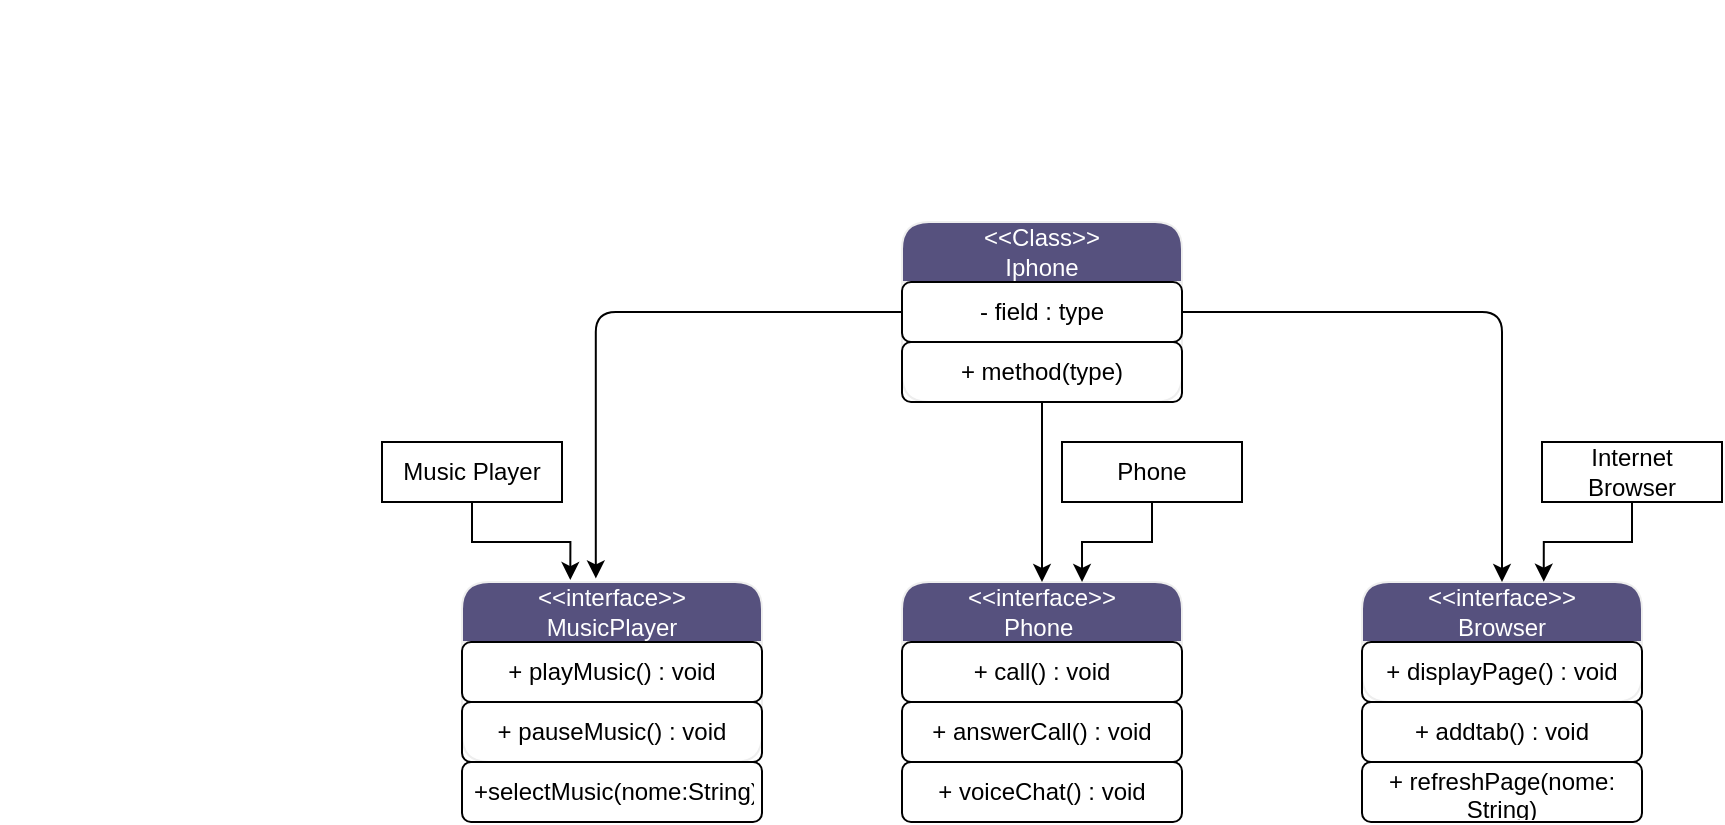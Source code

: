 <mxfile version="22.0.4" type="device">
  <diagram name="Página-1" id="pqko-8Hsg2PZRbArHsT0">
    <mxGraphModel dx="655" dy="586" grid="1" gridSize="10" guides="1" tooltips="1" connect="1" arrows="1" fold="1" page="1" pageScale="1" pageWidth="827" pageHeight="1169" math="0" shadow="0">
      <root>
        <mxCell id="0" />
        <mxCell id="1" parent="0" />
        <mxCell id="2w4r4V1R9U6VnOv1uw-h-18" value="" style="shape=tableRow;horizontal=0;startSize=0;swimlaneHead=0;swimlaneBody=0;fillColor=none;collapsible=0;dropTarget=0;points=[[0,0.5],[1,0.5]];portConstraint=eastwest;top=0;left=0;right=0;bottom=0;" parent="1" vertex="1">
          <mxGeometry x="120" y="450" width="240" height="30" as="geometry" />
        </mxCell>
        <mxCell id="2w4r4V1R9U6VnOv1uw-h-19" value="" style="shape=partialRectangle;connectable=0;fillColor=none;top=0;left=0;bottom=0;right=0;editable=1;overflow=hidden;whiteSpace=wrap;html=1;" parent="2w4r4V1R9U6VnOv1uw-h-18" vertex="1">
          <mxGeometry x="-10" width="30" height="30" as="geometry">
            <mxRectangle width="30" height="30" as="alternateBounds" />
          </mxGeometry>
        </mxCell>
        <mxCell id="atdI0x6CRYeGn_fadKyX-2" value="&amp;lt;&amp;lt;interface&amp;gt;&amp;gt;&lt;br style=&quot;border-color: var(--border-color);&quot;&gt;Browser" style="swimlane;fontStyle=0;childLayout=stackLayout;horizontal=1;startSize=30;horizontalStack=0;resizeParent=1;resizeParentMax=0;resizeLast=0;collapsible=1;marginBottom=0;whiteSpace=wrap;html=1;rounded=1;labelBackgroundColor=none;fillColor=#56517E;strokeColor=#EEEEEE;fontColor=#FFFFFF;" parent="1" vertex="1">
          <mxGeometry x="790" y="740" width="140" height="60" as="geometry" />
        </mxCell>
        <mxCell id="YPB1_QdB95gAGOATV4tu-5" value="&lt;font color=&quot;#000000&quot;&gt;+ displayPage() : void&lt;/font&gt;" style="text;strokeColor=default;fillColor=none;align=center;verticalAlign=middle;spacingLeft=4;spacingRight=4;overflow=hidden;points=[[0,0.5],[1,0.5]];portConstraint=eastwest;rotatable=0;whiteSpace=wrap;html=1;rounded=1;labelBackgroundColor=none;fontColor=#FFFFFF;" vertex="1" parent="atdI0x6CRYeGn_fadKyX-2">
          <mxGeometry y="30" width="140" height="30" as="geometry" />
        </mxCell>
        <mxCell id="atdI0x6CRYeGn_fadKyX-6" value="&amp;lt;&amp;lt;interface&amp;gt;&amp;gt;&lt;br style=&quot;border-color: var(--border-color);&quot;&gt;Phone&amp;nbsp;" style="swimlane;fontStyle=0;childLayout=stackLayout;horizontal=1;startSize=30;horizontalStack=0;resizeParent=1;resizeParentMax=0;resizeLast=0;collapsible=1;marginBottom=0;whiteSpace=wrap;html=1;rounded=1;labelBackgroundColor=none;fillColor=#56517E;strokeColor=#EEEEEE;fontColor=#FFFFFF;" parent="1" vertex="1">
          <mxGeometry x="560" y="740" width="140" height="60" as="geometry" />
        </mxCell>
        <mxCell id="atdI0x6CRYeGn_fadKyX-8" value="&lt;font color=&quot;#000000&quot;&gt;+ call() : void&lt;/font&gt;" style="text;strokeColor=default;fillColor=default;align=center;verticalAlign=middle;spacingLeft=4;spacingRight=4;overflow=hidden;points=[[0,0.5],[1,0.5]];portConstraint=eastwest;rotatable=0;whiteSpace=wrap;html=1;rounded=1;labelBackgroundColor=none;fontColor=#FFFFFF;" parent="atdI0x6CRYeGn_fadKyX-6" vertex="1">
          <mxGeometry y="30" width="140" height="30" as="geometry" />
        </mxCell>
        <mxCell id="atdI0x6CRYeGn_fadKyX-11" value="&amp;lt;&amp;lt;interface&amp;gt;&amp;gt;&lt;br style=&quot;border-color: var(--border-color);&quot;&gt;MusicPlayer" style="swimlane;fontStyle=0;childLayout=stackLayout;horizontal=1;startSize=30;horizontalStack=0;resizeParent=1;resizeParentMax=0;resizeLast=0;collapsible=1;marginBottom=0;whiteSpace=wrap;html=1;rounded=1;labelBackgroundColor=none;fillColor=#56517E;strokeColor=#EEEEEE;fontColor=#FFFFFF;" parent="1" vertex="1">
          <mxGeometry x="340" y="740" width="150" height="90" as="geometry" />
        </mxCell>
        <mxCell id="atdI0x6CRYeGn_fadKyX-13" value="&lt;font color=&quot;#000000&quot;&gt;+ playMusic() : void&lt;/font&gt;" style="text;strokeColor=default;fillColor=none;align=center;verticalAlign=middle;spacingLeft=4;spacingRight=4;overflow=hidden;points=[[0,0.5],[1,0.5]];portConstraint=eastwest;rotatable=0;whiteSpace=wrap;html=1;rounded=1;labelBackgroundColor=none;fontColor=#FFFFFF;" parent="atdI0x6CRYeGn_fadKyX-11" vertex="1">
          <mxGeometry y="30" width="150" height="30" as="geometry" />
        </mxCell>
        <mxCell id="atdI0x6CRYeGn_fadKyX-14" value="&lt;font color=&quot;#000000&quot;&gt;+ pauseMusic() : void&lt;/font&gt;" style="text;strokeColor=default;fillColor=none;align=center;verticalAlign=middle;spacingLeft=4;spacingRight=4;overflow=hidden;points=[[0,0.5],[1,0.5]];portConstraint=eastwest;rotatable=0;whiteSpace=wrap;html=1;rounded=1;labelBackgroundColor=none;fontColor=#FFFFFF;" parent="atdI0x6CRYeGn_fadKyX-11" vertex="1">
          <mxGeometry y="60" width="150" height="30" as="geometry" />
        </mxCell>
        <mxCell id="atdI0x6CRYeGn_fadKyX-15" value="&amp;lt;&amp;lt;Class&amp;gt;&amp;gt;&lt;br&gt;Iphone" style="swimlane;fontStyle=0;childLayout=stackLayout;horizontal=1;startSize=30;horizontalStack=0;resizeParent=1;resizeParentMax=0;resizeLast=0;collapsible=1;marginBottom=0;whiteSpace=wrap;html=1;rounded=1;labelBackgroundColor=none;fillColor=#56517E;strokeColor=#EEEEEE;fontColor=#FFFFFF;" parent="1" vertex="1">
          <mxGeometry x="560" y="560" width="140" height="90" as="geometry" />
        </mxCell>
        <mxCell id="atdI0x6CRYeGn_fadKyX-16" value="&lt;font color=&quot;#000000&quot;&gt;- field : type&lt;/font&gt;" style="text;strokeColor=default;fillColor=none;align=center;verticalAlign=middle;spacingLeft=4;spacingRight=4;overflow=hidden;points=[[0,0.5],[1,0.5]];portConstraint=eastwest;rotatable=0;whiteSpace=wrap;html=1;rounded=1;labelBackgroundColor=none;fontColor=#FFFFFF;" parent="atdI0x6CRYeGn_fadKyX-15" vertex="1">
          <mxGeometry y="30" width="140" height="30" as="geometry" />
        </mxCell>
        <mxCell id="atdI0x6CRYeGn_fadKyX-17" value="&lt;font color=&quot;#000000&quot;&gt;+ method(type)&lt;/font&gt;" style="text;strokeColor=default;fillColor=none;align=center;verticalAlign=middle;spacingLeft=4;spacingRight=4;overflow=hidden;points=[[0,0.5],[1,0.5]];portConstraint=eastwest;rotatable=0;whiteSpace=wrap;html=1;rounded=1;labelBackgroundColor=none;fontColor=#FFFFFF;" parent="atdI0x6CRYeGn_fadKyX-15" vertex="1">
          <mxGeometry y="60" width="140" height="30" as="geometry" />
        </mxCell>
        <mxCell id="YPB1_QdB95gAGOATV4tu-1" value="&lt;font color=&quot;#000000&quot;&gt;+selectMusic(nome:String)&lt;/font&gt;" style="text;strokeColor=default;fillColor=none;align=left;verticalAlign=middle;spacingLeft=4;spacingRight=4;overflow=hidden;points=[[0,0.5],[1,0.5]];portConstraint=eastwest;rotatable=0;whiteSpace=wrap;html=1;rounded=1;labelBackgroundColor=none;fontColor=#FFFFFF;" vertex="1" parent="1">
          <mxGeometry x="340" y="830" width="150" height="30" as="geometry" />
        </mxCell>
        <mxCell id="YPB1_QdB95gAGOATV4tu-3" value="&lt;font color=&quot;#000000&quot;&gt;+ refreshPage(nome: String)&lt;/font&gt;" style="text;strokeColor=default;fillColor=none;align=center;verticalAlign=middle;spacingLeft=4;spacingRight=4;overflow=hidden;points=[[0,0.5],[1,0.5]];portConstraint=eastwest;rotatable=0;whiteSpace=wrap;html=1;rounded=1;labelBackgroundColor=none;fontColor=#FFFFFF;" vertex="1" parent="1">
          <mxGeometry x="790" y="830" width="140" height="30" as="geometry" />
        </mxCell>
        <mxCell id="YPB1_QdB95gAGOATV4tu-4" value="&lt;font color=&quot;#000000&quot;&gt;+ addtab() : void&lt;/font&gt;" style="text;strokeColor=default;fillColor=none;align=center;verticalAlign=middle;spacingLeft=4;spacingRight=4;overflow=hidden;points=[[0,0.5],[1,0.5]];portConstraint=eastwest;rotatable=0;whiteSpace=wrap;html=1;rounded=1;labelBackgroundColor=none;fontColor=#FFFFFF;" vertex="1" parent="1">
          <mxGeometry x="790" y="800" width="140" height="30" as="geometry" />
        </mxCell>
        <mxCell id="YPB1_QdB95gAGOATV4tu-6" value="&lt;font color=&quot;#000000&quot;&gt;+ voiceChat() : void&lt;/font&gt;" style="text;strokeColor=default;fillColor=default;align=center;verticalAlign=middle;spacingLeft=4;spacingRight=4;overflow=hidden;points=[[0,0.5],[1,0.5]];portConstraint=eastwest;rotatable=0;whiteSpace=wrap;html=1;rounded=1;labelBackgroundColor=none;fontColor=#FFFFFF;" vertex="1" parent="1">
          <mxGeometry x="560" y="830" width="140" height="30" as="geometry" />
        </mxCell>
        <mxCell id="YPB1_QdB95gAGOATV4tu-7" value="&lt;font color=&quot;#000000&quot;&gt;+ answerCall() : void&lt;/font&gt;" style="text;strokeColor=default;fillColor=default;align=center;verticalAlign=middle;spacingLeft=4;spacingRight=4;overflow=hidden;points=[[0,0.5],[1,0.5]];portConstraint=eastwest;rotatable=0;whiteSpace=wrap;html=1;rounded=1;labelBackgroundColor=none;fontColor=#FFFFFF;" vertex="1" parent="1">
          <mxGeometry x="560" y="800" width="140" height="30" as="geometry" />
        </mxCell>
        <mxCell id="YPB1_QdB95gAGOATV4tu-11" value="" style="endArrow=classic;html=1;rounded=0;entryX=0.5;entryY=0;entryDx=0;entryDy=0;" edge="1" parent="1" source="atdI0x6CRYeGn_fadKyX-17" target="atdI0x6CRYeGn_fadKyX-6">
          <mxGeometry width="50" height="50" relative="1" as="geometry">
            <mxPoint x="560" y="890" as="sourcePoint" />
            <mxPoint x="610" y="840" as="targetPoint" />
          </mxGeometry>
        </mxCell>
        <mxCell id="YPB1_QdB95gAGOATV4tu-12" style="edgeStyle=orthogonalEdgeStyle;rounded=1;orthogonalLoop=1;jettySize=auto;html=1;exitX=0;exitY=0.5;exitDx=0;exitDy=0;entryX=0.446;entryY=-0.02;entryDx=0;entryDy=0;entryPerimeter=0;" edge="1" parent="1" source="atdI0x6CRYeGn_fadKyX-16" target="atdI0x6CRYeGn_fadKyX-11">
          <mxGeometry relative="1" as="geometry" />
        </mxCell>
        <mxCell id="YPB1_QdB95gAGOATV4tu-13" style="edgeStyle=orthogonalEdgeStyle;rounded=1;orthogonalLoop=1;jettySize=auto;html=1;exitX=1;exitY=0.5;exitDx=0;exitDy=0;entryX=0.5;entryY=0;entryDx=0;entryDy=0;" edge="1" parent="1" source="atdI0x6CRYeGn_fadKyX-16" target="atdI0x6CRYeGn_fadKyX-2">
          <mxGeometry relative="1" as="geometry" />
        </mxCell>
        <mxCell id="YPB1_QdB95gAGOATV4tu-18" value="Music Player" style="html=1;whiteSpace=wrap;" vertex="1" parent="1">
          <mxGeometry x="300" y="670" width="90" height="30" as="geometry" />
        </mxCell>
        <mxCell id="YPB1_QdB95gAGOATV4tu-20" style="edgeStyle=orthogonalEdgeStyle;rounded=0;orthogonalLoop=1;jettySize=auto;html=1;entryX=0.361;entryY=-0.011;entryDx=0;entryDy=0;entryPerimeter=0;" edge="1" parent="1" source="YPB1_QdB95gAGOATV4tu-18" target="atdI0x6CRYeGn_fadKyX-11">
          <mxGeometry relative="1" as="geometry" />
        </mxCell>
        <mxCell id="YPB1_QdB95gAGOATV4tu-21" value="Phone" style="html=1;whiteSpace=wrap;" vertex="1" parent="1">
          <mxGeometry x="640" y="670" width="90" height="30" as="geometry" />
        </mxCell>
        <mxCell id="YPB1_QdB95gAGOATV4tu-22" style="edgeStyle=orthogonalEdgeStyle;rounded=0;orthogonalLoop=1;jettySize=auto;html=1;entryX=0.643;entryY=0;entryDx=0;entryDy=0;entryPerimeter=0;" edge="1" parent="1" source="YPB1_QdB95gAGOATV4tu-21" target="atdI0x6CRYeGn_fadKyX-6">
          <mxGeometry relative="1" as="geometry" />
        </mxCell>
        <mxCell id="YPB1_QdB95gAGOATV4tu-23" value="Internet Browser" style="html=1;whiteSpace=wrap;" vertex="1" parent="1">
          <mxGeometry x="880" y="670" width="90" height="30" as="geometry" />
        </mxCell>
        <mxCell id="YPB1_QdB95gAGOATV4tu-24" style="edgeStyle=orthogonalEdgeStyle;rounded=0;orthogonalLoop=1;jettySize=auto;html=1;entryX=0.649;entryY=-0.003;entryDx=0;entryDy=0;entryPerimeter=0;" edge="1" parent="1" source="YPB1_QdB95gAGOATV4tu-23" target="atdI0x6CRYeGn_fadKyX-2">
          <mxGeometry relative="1" as="geometry" />
        </mxCell>
      </root>
    </mxGraphModel>
  </diagram>
</mxfile>
